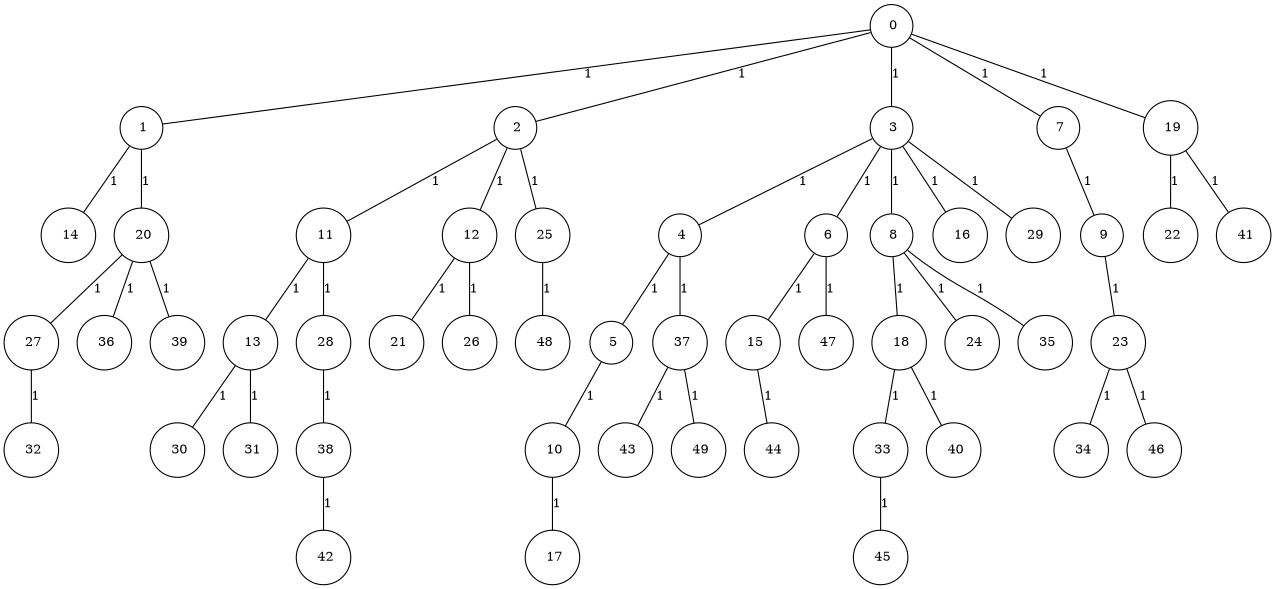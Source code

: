 graph G {
size="8.5,11;"
ratio = "expand;"
fixedsize="true;"
overlap="scale;"
node[shape=circle,width=.12,hight=.12,fontsize=12]
edge[fontsize=12]

0[label=" 0" color=black, pos="2.6158945,0.67816099!"];
1[label=" 1" color=black, pos="1.7882653,2.7268462!"];
2[label=" 2" color=black, pos="0.6456441,1.0901297!"];
3[label=" 3" color=black, pos="0.8594414,2.3816026!"];
4[label=" 4" color=black, pos="0.14179638,2.3900504!"];
5[label=" 5" color=black, pos="2.9814533,1.7086156!"];
6[label=" 6" color=black, pos="1.1141992,2.1549267!"];
7[label=" 7" color=black, pos="1.0316532,1.0350389!"];
8[label=" 8" color=black, pos="2.4788691,2.587197!"];
9[label=" 9" color=black, pos="1.4347399,1.5731219!"];
10[label=" 10" color=black, pos="0.46818462,2.8648731!"];
11[label=" 11" color=black, pos="2.9859463,0.1949475!"];
12[label=" 12" color=black, pos="2.1011237,0.060458876!"];
13[label=" 13" color=black, pos="2.1422893,0.98954131!"];
14[label=" 14" color=black, pos="1.7691214,1.5642517!"];
15[label=" 15" color=black, pos="2.4115512,2.4483223!"];
16[label=" 16" color=black, pos="1.3124906,1.1575547!"];
17[label=" 17" color=black, pos="1.3495625,0.8276146!"];
18[label=" 18" color=black, pos="0.39392811,2.1453731!"];
19[label=" 19" color=black, pos="2.9389633,0.50761713!"];
20[label=" 20" color=black, pos="2.9253185,2.122664!"];
21[label=" 21" color=black, pos="2.3371505,1.3240963!"];
22[label=" 22" color=black, pos="2.2566733,2.9070465!"];
23[label=" 23" color=black, pos="1.4876388,2.5586448!"];
24[label=" 24" color=black, pos="2.390888,1.54736!"];
25[label=" 25" color=black, pos="2.446876,1.5581976!"];
26[label=" 26" color=black, pos="0.067462255,0.22067854!"];
27[label=" 27" color=black, pos="0.043891283,2.0465127!"];
28[label=" 28" color=black, pos="1.2963717,0.036817596!"];
29[label=" 29" color=black, pos="2.2813821,1.739794!"];
30[label=" 30" color=black, pos="1.249262,2.2062799!"];
31[label=" 31" color=black, pos="1.0022092,2.5370302!"];
32[label=" 32" color=black, pos="2.4811241,0.13354776!"];
33[label=" 33" color=black, pos="1.4593647,2.7688043!"];
34[label=" 34" color=black, pos="1.395316,2.5332526!"];
35[label=" 35" color=black, pos="1.7177785,1.4084171!"];
36[label=" 36" color=black, pos="0.74894197,1.6476723!"];
37[label=" 37" color=black, pos="0.80614861,0.5683794!"];
38[label=" 38" color=black, pos="2.0343068,0.79231145!"];
39[label=" 39" color=black, pos="2.5395839,1.4296133!"];
40[label=" 40" color=black, pos="1.4137318,1.9487082!"];
41[label=" 41" color=black, pos="1.2549064,2.3999236!"];
42[label=" 42" color=black, pos="1.7069953,1.0894297!"];
43[label=" 43" color=black, pos="2.5129414,1.4389239!"];
44[label=" 44" color=black, pos="1.9430814,0.29220741!"];
45[label=" 45" color=black, pos="2.4740626,0.8046407!"];
46[label=" 46" color=black, pos="0.63524608,2.5448854!"];
47[label=" 47" color=black, pos="0.92629381,2.1955381!"];
48[label=" 48" color=black, pos="2.5376598,2.2131222!"];
49[label=" 49" color=black, pos="0.86175872,2.4427886!"];
0--1[label="1"]
0--2[label="1"]
0--3[label="1"]
0--7[label="1"]
0--19[label="1"]
1--14[label="1"]
1--20[label="1"]
2--11[label="1"]
2--12[label="1"]
2--25[label="1"]
3--4[label="1"]
3--6[label="1"]
3--8[label="1"]
3--16[label="1"]
3--29[label="1"]
4--5[label="1"]
4--37[label="1"]
5--10[label="1"]
6--15[label="1"]
6--47[label="1"]
7--9[label="1"]
8--18[label="1"]
8--24[label="1"]
8--35[label="1"]
9--23[label="1"]
10--17[label="1"]
11--13[label="1"]
11--28[label="1"]
12--21[label="1"]
12--26[label="1"]
13--30[label="1"]
13--31[label="1"]
15--44[label="1"]
18--33[label="1"]
18--40[label="1"]
19--22[label="1"]
19--41[label="1"]
20--27[label="1"]
20--36[label="1"]
20--39[label="1"]
23--34[label="1"]
23--46[label="1"]
25--48[label="1"]
27--32[label="1"]
28--38[label="1"]
33--45[label="1"]
37--43[label="1"]
37--49[label="1"]
38--42[label="1"]

}
